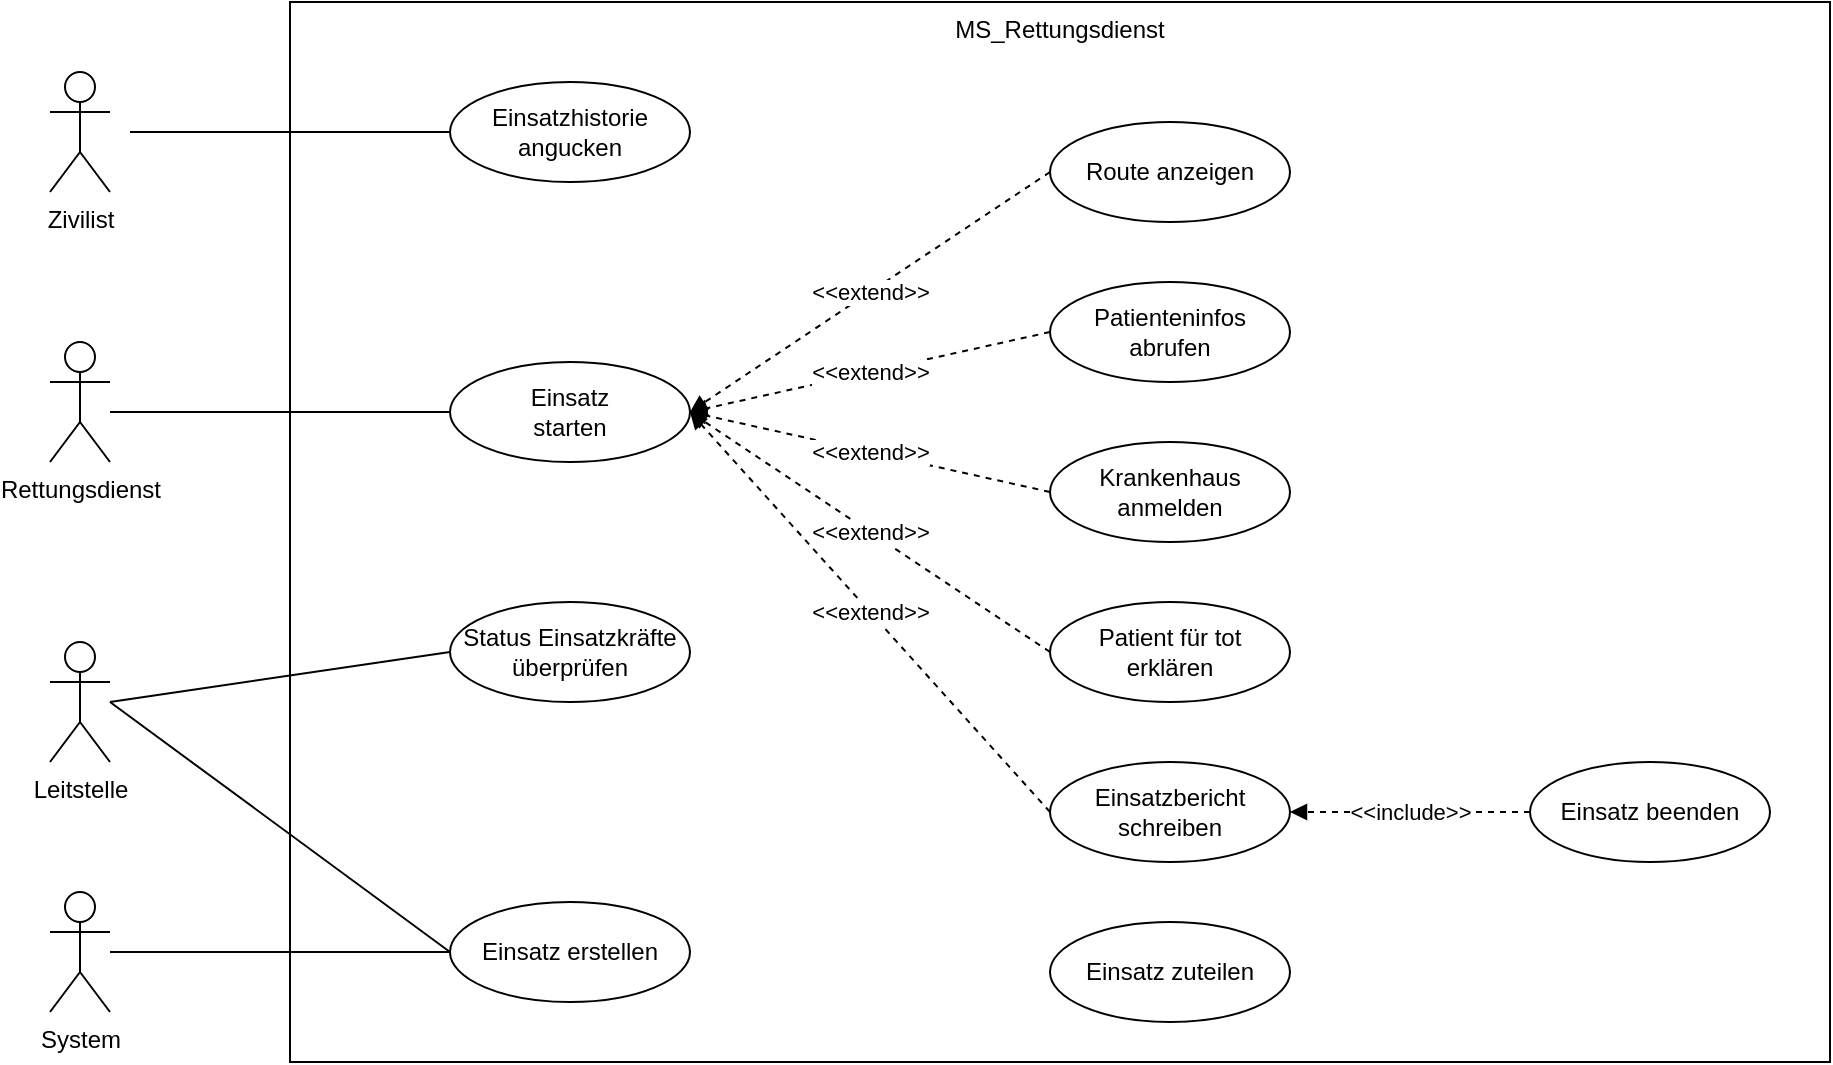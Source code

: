 <mxfile version="12.4.2" type="device" pages="1"><diagram id="_o4drtj1jq_EExC3ca9m" name="Page-1"><mxGraphModel dx="989" dy="730" grid="1" gridSize="10" guides="1" tooltips="1" connect="1" arrows="1" fold="1" page="1" pageScale="1" pageWidth="827" pageHeight="1169" math="0" shadow="0"><root><mxCell id="0"/><mxCell id="1" parent="0"/><mxCell id="8IexwQXqLRKauG83RrAK-1" value="Zivilist" style="shape=umlActor;verticalLabelPosition=bottom;labelBackgroundColor=#ffffff;verticalAlign=top;html=1;outlineConnect=0;" vertex="1" parent="1"><mxGeometry x="140" y="75" width="30" height="60" as="geometry"/></mxCell><mxCell id="8IexwQXqLRKauG83RrAK-2" value="Leitstelle" style="shape=umlActor;verticalLabelPosition=bottom;labelBackgroundColor=#ffffff;verticalAlign=top;html=1;outlineConnect=0;" vertex="1" parent="1"><mxGeometry x="140" y="360" width="30" height="60" as="geometry"/></mxCell><mxCell id="8IexwQXqLRKauG83RrAK-3" value="Rettungsdienst" style="shape=umlActor;verticalLabelPosition=bottom;labelBackgroundColor=#ffffff;verticalAlign=top;html=1;outlineConnect=0;" vertex="1" parent="1"><mxGeometry x="140" y="210" width="30" height="60" as="geometry"/></mxCell><mxCell id="8IexwQXqLRKauG83RrAK-4" value="MS_Rettungsdienst" style="rounded=0;whiteSpace=wrap;html=1;verticalAlign=top;" vertex="1" parent="1"><mxGeometry x="260" y="40" width="770" height="530" as="geometry"/></mxCell><mxCell id="8IexwQXqLRKauG83RrAK-5" value="Einsatzhistorie&lt;br&gt;angucken" style="ellipse;whiteSpace=wrap;html=1;" vertex="1" parent="1"><mxGeometry x="340" y="80" width="120" height="50" as="geometry"/></mxCell><mxCell id="8IexwQXqLRKauG83RrAK-6" value="Einsatz&lt;br&gt;starten" style="ellipse;whiteSpace=wrap;html=1;" vertex="1" parent="1"><mxGeometry x="340" y="220" width="120" height="50" as="geometry"/></mxCell><mxCell id="8IexwQXqLRKauG83RrAK-7" value="Status Einsatzkräfte&lt;br&gt;überprüfen" style="ellipse;whiteSpace=wrap;html=1;" vertex="1" parent="1"><mxGeometry x="340" y="340" width="120" height="50" as="geometry"/></mxCell><mxCell id="8IexwQXqLRKauG83RrAK-8" value="Einsatz erstellen" style="ellipse;whiteSpace=wrap;html=1;" vertex="1" parent="1"><mxGeometry x="340" y="490" width="120" height="50" as="geometry"/></mxCell><mxCell id="8IexwQXqLRKauG83RrAK-9" value="System" style="shape=umlActor;verticalLabelPosition=bottom;labelBackgroundColor=#ffffff;verticalAlign=top;html=1;outlineConnect=0;" vertex="1" parent="1"><mxGeometry x="140" y="485" width="30" height="60" as="geometry"/></mxCell><mxCell id="8IexwQXqLRKauG83RrAK-10" value="Einsatz zuteilen" style="ellipse;whiteSpace=wrap;html=1;" vertex="1" parent="1"><mxGeometry x="640" y="500" width="120" height="50" as="geometry"/></mxCell><mxCell id="8IexwQXqLRKauG83RrAK-11" value="Route anzeigen" style="ellipse;whiteSpace=wrap;html=1;" vertex="1" parent="1"><mxGeometry x="640" y="100" width="120" height="50" as="geometry"/></mxCell><mxCell id="8IexwQXqLRKauG83RrAK-12" value="Patienteninfos abrufen" style="ellipse;whiteSpace=wrap;html=1;" vertex="1" parent="1"><mxGeometry x="640" y="180" width="120" height="50" as="geometry"/></mxCell><mxCell id="8IexwQXqLRKauG83RrAK-13" value="Krankenhaus anmelden" style="ellipse;whiteSpace=wrap;html=1;" vertex="1" parent="1"><mxGeometry x="640" y="260" width="120" height="50" as="geometry"/></mxCell><mxCell id="8IexwQXqLRKauG83RrAK-14" value="Einsatzbericht schreiben" style="ellipse;whiteSpace=wrap;html=1;" vertex="1" parent="1"><mxGeometry x="640" y="420" width="120" height="50" as="geometry"/></mxCell><mxCell id="8IexwQXqLRKauG83RrAK-15" value="Patient für tot erklären" style="ellipse;whiteSpace=wrap;html=1;" vertex="1" parent="1"><mxGeometry x="640" y="340" width="120" height="50" as="geometry"/></mxCell><mxCell id="8IexwQXqLRKauG83RrAK-17" value="Einsatz beenden" style="ellipse;whiteSpace=wrap;html=1;" vertex="1" parent="1"><mxGeometry x="880" y="420" width="120" height="50" as="geometry"/></mxCell><mxCell id="8IexwQXqLRKauG83RrAK-18" value="&amp;lt;&amp;lt;extend&amp;gt;&amp;gt;" style="endArrow=block;dashed=1;html=1;endFill=1;entryX=1;entryY=0.5;entryDx=0;entryDy=0;exitX=0;exitY=0.5;exitDx=0;exitDy=0;" edge="1" parent="1" source="8IexwQXqLRKauG83RrAK-12" target="8IexwQXqLRKauG83RrAK-6"><mxGeometry width="50" height="50" relative="1" as="geometry"><mxPoint x="643" y="125" as="sourcePoint"/><mxPoint x="840" y="460" as="targetPoint"/></mxGeometry></mxCell><mxCell id="8IexwQXqLRKauG83RrAK-19" value="&amp;lt;&amp;lt;extend&amp;gt;&amp;gt;" style="endArrow=block;dashed=1;html=1;endFill=1;entryX=1;entryY=0.5;entryDx=0;entryDy=0;exitX=0;exitY=0.5;exitDx=0;exitDy=0;" edge="1" parent="1" source="8IexwQXqLRKauG83RrAK-11" target="8IexwQXqLRKauG83RrAK-6"><mxGeometry width="50" height="50" relative="1" as="geometry"><mxPoint x="650" y="215" as="sourcePoint"/><mxPoint x="470" y="255" as="targetPoint"/></mxGeometry></mxCell><mxCell id="8IexwQXqLRKauG83RrAK-20" value="&amp;lt;&amp;lt;extend&amp;gt;&amp;gt;" style="endArrow=block;dashed=1;html=1;endFill=1;entryX=1;entryY=0.5;entryDx=0;entryDy=0;exitX=0;exitY=0.5;exitDx=0;exitDy=0;" edge="1" parent="1" source="8IexwQXqLRKauG83RrAK-13" target="8IexwQXqLRKauG83RrAK-6"><mxGeometry width="50" height="50" relative="1" as="geometry"><mxPoint x="660" y="225" as="sourcePoint"/><mxPoint x="480" y="265" as="targetPoint"/></mxGeometry></mxCell><mxCell id="8IexwQXqLRKauG83RrAK-21" value="&amp;lt;&amp;lt;extend&amp;gt;&amp;gt;" style="endArrow=block;dashed=1;html=1;endFill=1;entryX=1;entryY=0.5;entryDx=0;entryDy=0;exitX=0;exitY=0.5;exitDx=0;exitDy=0;" edge="1" parent="1" source="8IexwQXqLRKauG83RrAK-14" target="8IexwQXqLRKauG83RrAK-6"><mxGeometry width="50" height="50" relative="1" as="geometry"><mxPoint x="670" y="235" as="sourcePoint"/><mxPoint x="490" y="275" as="targetPoint"/></mxGeometry></mxCell><mxCell id="8IexwQXqLRKauG83RrAK-22" value="&amp;lt;&amp;lt;extend&amp;gt;&amp;gt;" style="endArrow=block;dashed=1;html=1;endFill=1;entryX=1;entryY=0.5;entryDx=0;entryDy=0;exitX=0;exitY=0.5;exitDx=0;exitDy=0;" edge="1" parent="1" source="8IexwQXqLRKauG83RrAK-15" target="8IexwQXqLRKauG83RrAK-6"><mxGeometry width="50" height="50" relative="1" as="geometry"><mxPoint x="680" y="245" as="sourcePoint"/><mxPoint x="500" y="285" as="targetPoint"/></mxGeometry></mxCell><mxCell id="8IexwQXqLRKauG83RrAK-23" value="&amp;lt;&amp;lt;include&amp;gt;&amp;gt;" style="endArrow=block;dashed=1;html=1;endFill=1;entryX=1;entryY=0.5;entryDx=0;entryDy=0;exitX=0;exitY=0.5;exitDx=0;exitDy=0;" edge="1" parent="1" source="8IexwQXqLRKauG83RrAK-17" target="8IexwQXqLRKauG83RrAK-14"><mxGeometry width="50" height="50" relative="1" as="geometry"><mxPoint x="690" y="255" as="sourcePoint"/><mxPoint x="510" y="295" as="targetPoint"/></mxGeometry></mxCell><mxCell id="8IexwQXqLRKauG83RrAK-24" value="" style="endArrow=none;html=1;entryX=0;entryY=0.5;entryDx=0;entryDy=0;" edge="1" parent="1" source="8IexwQXqLRKauG83RrAK-9" target="8IexwQXqLRKauG83RrAK-8"><mxGeometry width="50" height="50" relative="1" as="geometry"><mxPoint x="300" y="580" as="sourcePoint"/><mxPoint x="350" y="530" as="targetPoint"/></mxGeometry></mxCell><mxCell id="8IexwQXqLRKauG83RrAK-26" value="" style="endArrow=none;html=1;entryX=0;entryY=0.5;entryDx=0;entryDy=0;" edge="1" parent="1" target="8IexwQXqLRKauG83RrAK-6"><mxGeometry width="50" height="50" relative="1" as="geometry"><mxPoint x="170" y="245" as="sourcePoint"/><mxPoint x="250" y="310" as="targetPoint"/></mxGeometry></mxCell><mxCell id="8IexwQXqLRKauG83RrAK-28" value="" style="endArrow=none;html=1;exitX=0;exitY=0.5;exitDx=0;exitDy=0;" edge="1" parent="1" source="8IexwQXqLRKauG83RrAK-8"><mxGeometry width="50" height="50" relative="1" as="geometry"><mxPoint x="60" y="360" as="sourcePoint"/><mxPoint x="170" y="390" as="targetPoint"/></mxGeometry></mxCell><mxCell id="8IexwQXqLRKauG83RrAK-29" value="" style="endArrow=none;html=1;entryX=0;entryY=0.5;entryDx=0;entryDy=0;" edge="1" parent="1" target="8IexwQXqLRKauG83RrAK-7"><mxGeometry width="50" height="50" relative="1" as="geometry"><mxPoint x="170" y="390" as="sourcePoint"/><mxPoint x="130" y="330" as="targetPoint"/></mxGeometry></mxCell><mxCell id="8IexwQXqLRKauG83RrAK-30" value="" style="endArrow=none;html=1;entryX=0;entryY=0.5;entryDx=0;entryDy=0;" edge="1" parent="1" target="8IexwQXqLRKauG83RrAK-5"><mxGeometry width="50" height="50" relative="1" as="geometry"><mxPoint x="180" y="105" as="sourcePoint"/><mxPoint x="80" y="150" as="targetPoint"/></mxGeometry></mxCell></root></mxGraphModel></diagram></mxfile>